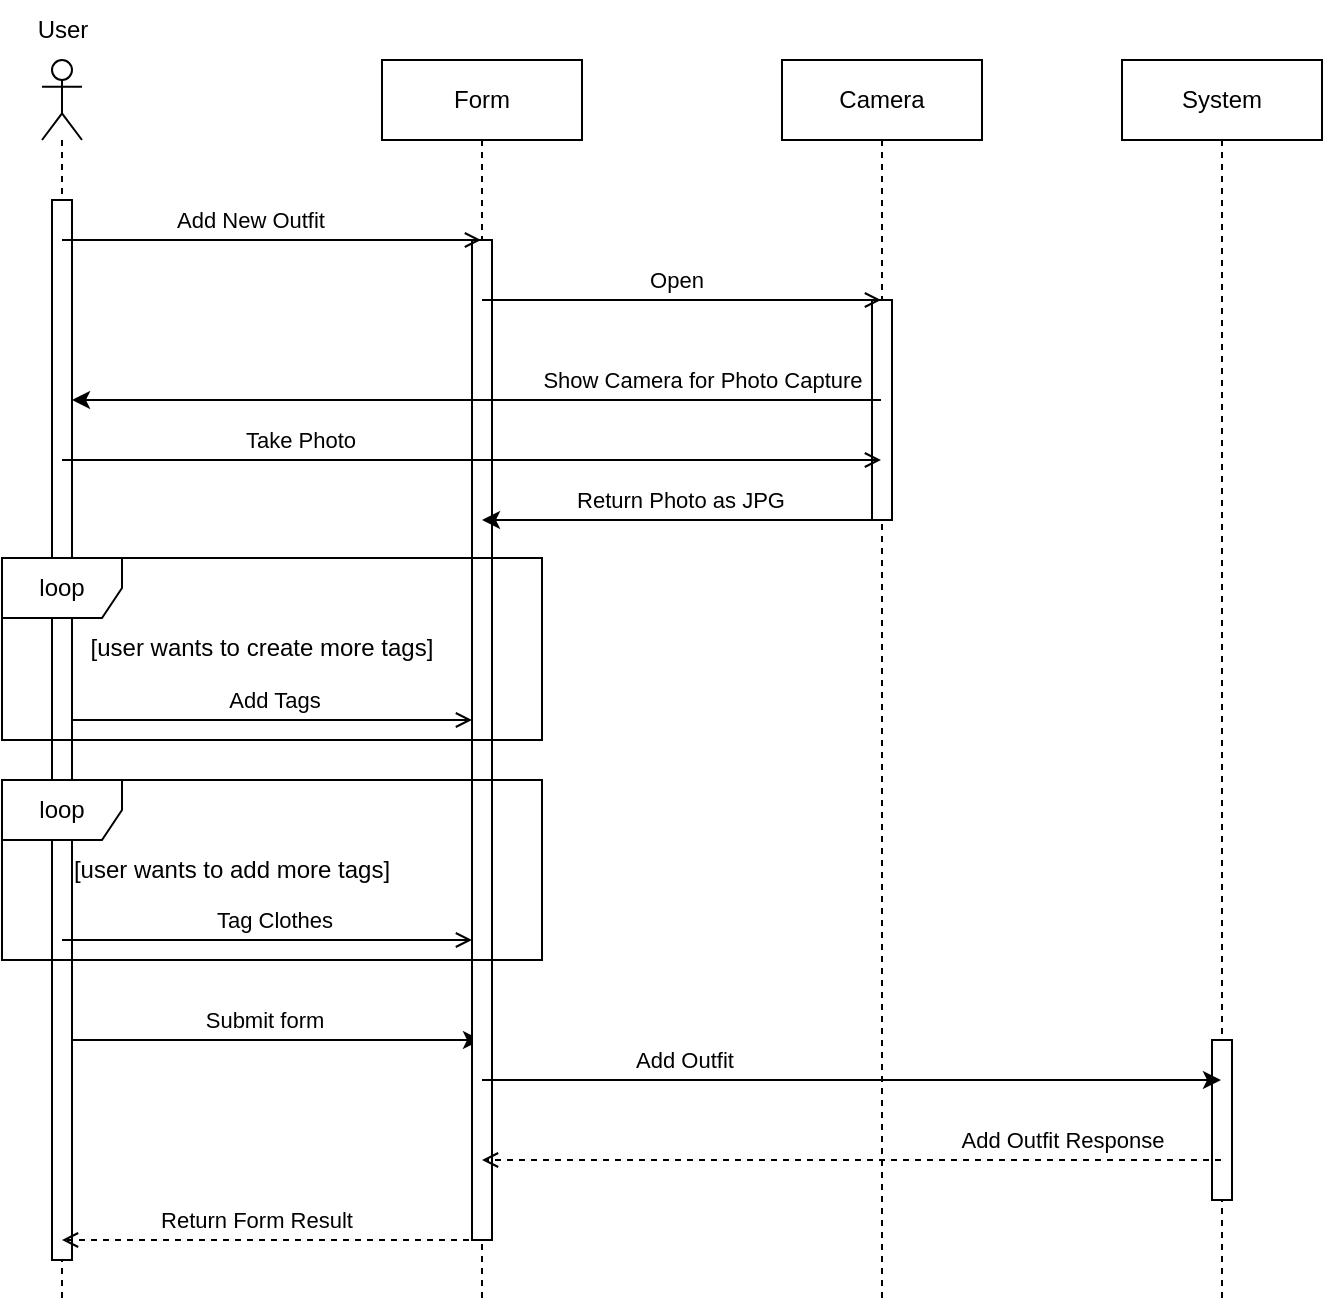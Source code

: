 <mxfile version="25.0.1">
  <diagram name="Page-1" id="2DnxtzIVwM5QhD6xvI6n">
    <mxGraphModel dx="2074" dy="1140" grid="1" gridSize="10" guides="1" tooltips="1" connect="1" arrows="1" fold="1" page="1" pageScale="1" pageWidth="1169" pageHeight="827" math="0" shadow="0">
      <root>
        <mxCell id="0" />
        <mxCell id="1" parent="0" />
        <mxCell id="henXX230tS3J5aYqAU2k-24" style="edgeStyle=orthogonalEdgeStyle;rounded=0;orthogonalLoop=1;jettySize=auto;html=1;curved=0;endArrow=open;endFill=0;" parent="1" target="henXX230tS3J5aYqAU2k-41" edge="1">
          <mxGeometry relative="1" as="geometry">
            <mxPoint x="160" y="450" as="sourcePoint" />
            <mxPoint x="310" y="450" as="targetPoint" />
            <Array as="points">
              <mxPoint x="310" y="450" />
              <mxPoint x="310" y="450" />
            </Array>
          </mxGeometry>
        </mxCell>
        <mxCell id="henXX230tS3J5aYqAU2k-25" value="Add Tags" style="edgeLabel;html=1;align=center;verticalAlign=middle;resizable=0;points=[];labelBackgroundColor=none;" parent="henXX230tS3J5aYqAU2k-24" vertex="1" connectable="0">
          <mxGeometry x="0.087" y="2" relative="1" as="geometry">
            <mxPoint x="-6" y="-8" as="offset" />
          </mxGeometry>
        </mxCell>
        <mxCell id="henXX230tS3J5aYqAU2k-30" style="edgeStyle=orthogonalEdgeStyle;rounded=0;orthogonalLoop=1;jettySize=auto;html=1;curved=0;" parent="1" source="henXX230tS3J5aYqAU2k-1" target="henXX230tS3J5aYqAU2k-5" edge="1">
          <mxGeometry relative="1" as="geometry">
            <Array as="points">
              <mxPoint x="230" y="610" />
              <mxPoint x="230" y="610" />
            </Array>
          </mxGeometry>
        </mxCell>
        <mxCell id="henXX230tS3J5aYqAU2k-31" value="Submit form" style="edgeLabel;html=1;align=center;verticalAlign=middle;resizable=0;points=[];labelBackgroundColor=none;" parent="henXX230tS3J5aYqAU2k-30" vertex="1" connectable="0">
          <mxGeometry x="-0.153" y="-2" relative="1" as="geometry">
            <mxPoint x="12" y="-12" as="offset" />
          </mxGeometry>
        </mxCell>
        <mxCell id="henXX230tS3J5aYqAU2k-1" value="" style="shape=umlLifeline;perimeter=lifelinePerimeter;whiteSpace=wrap;html=1;container=1;dropTarget=0;collapsible=0;recursiveResize=0;outlineConnect=0;portConstraint=eastwest;newEdgeStyle={&quot;curved&quot;:0,&quot;rounded&quot;:0};participant=umlActor;size=40;fillColor=default;" parent="1" vertex="1">
          <mxGeometry x="150" y="120" width="20" height="620" as="geometry" />
        </mxCell>
        <mxCell id="henXX230tS3J5aYqAU2k-15" value="" style="html=1;points=[[0,0,0,0,5],[0,1,0,0,-5],[1,0,0,0,5],[1,1,0,0,-5]];perimeter=orthogonalPerimeter;outlineConnect=0;targetShapes=umlLifeline;portConstraint=eastwest;newEdgeStyle={&quot;curved&quot;:0,&quot;rounded&quot;:0};fillColor=default;" parent="henXX230tS3J5aYqAU2k-1" vertex="1">
          <mxGeometry x="5" y="70" width="10" height="530" as="geometry" />
        </mxCell>
        <mxCell id="henXX230tS3J5aYqAU2k-2" value="User" style="text;html=1;align=center;verticalAlign=middle;resizable=0;points=[];autosize=1;strokeColor=none;fillColor=none;" parent="1" vertex="1">
          <mxGeometry x="135" y="90" width="50" height="30" as="geometry" />
        </mxCell>
        <mxCell id="henXX230tS3J5aYqAU2k-4" value="Camera" style="shape=umlLifeline;perimeter=lifelinePerimeter;whiteSpace=wrap;html=1;container=1;dropTarget=0;collapsible=0;recursiveResize=0;outlineConnect=0;portConstraint=eastwest;newEdgeStyle={&quot;curved&quot;:0,&quot;rounded&quot;:0};fillColor=default;" parent="1" vertex="1">
          <mxGeometry x="520" y="120" width="100" height="620" as="geometry" />
        </mxCell>
        <mxCell id="henXX230tS3J5aYqAU2k-44" value="" style="html=1;points=[[0,0,0,0,5],[0,1,0,0,-5],[1,0,0,0,5],[1,1,0,0,-5]];perimeter=orthogonalPerimeter;outlineConnect=0;targetShapes=umlLifeline;portConstraint=eastwest;newEdgeStyle={&quot;curved&quot;:0,&quot;rounded&quot;:0};" parent="henXX230tS3J5aYqAU2k-4" vertex="1">
          <mxGeometry x="45" y="120" width="10" height="110" as="geometry" />
        </mxCell>
        <mxCell id="henXX230tS3J5aYqAU2k-39" style="edgeStyle=orthogonalEdgeStyle;rounded=0;orthogonalLoop=1;jettySize=auto;html=1;curved=0;endArrow=open;endFill=0;dashed=1;" parent="1" source="henXX230tS3J5aYqAU2k-5" target="henXX230tS3J5aYqAU2k-1" edge="1">
          <mxGeometry relative="1" as="geometry">
            <Array as="points">
              <mxPoint x="230" y="710" />
              <mxPoint x="230" y="710" />
            </Array>
          </mxGeometry>
        </mxCell>
        <mxCell id="henXX230tS3J5aYqAU2k-40" value="Return Form Result" style="edgeLabel;html=1;align=center;verticalAlign=middle;resizable=0;points=[];labelBackgroundColor=none;" parent="henXX230tS3J5aYqAU2k-39" vertex="1" connectable="0">
          <mxGeometry x="0.073" y="1" relative="1" as="geometry">
            <mxPoint y="-11" as="offset" />
          </mxGeometry>
        </mxCell>
        <mxCell id="henXX230tS3J5aYqAU2k-5" value="Form" style="shape=umlLifeline;perimeter=lifelinePerimeter;whiteSpace=wrap;html=1;container=1;dropTarget=0;collapsible=0;recursiveResize=0;outlineConnect=0;portConstraint=eastwest;newEdgeStyle={&quot;curved&quot;:0,&quot;rounded&quot;:0};fillColor=default;" parent="1" vertex="1">
          <mxGeometry x="320" y="120" width="100" height="620" as="geometry" />
        </mxCell>
        <mxCell id="henXX230tS3J5aYqAU2k-41" value="" style="html=1;points=[[0,0,0,0,5],[0,1,0,0,-5],[1,0,0,0,5],[1,1,0,0,-5]];perimeter=orthogonalPerimeter;outlineConnect=0;targetShapes=umlLifeline;portConstraint=eastwest;newEdgeStyle={&quot;curved&quot;:0,&quot;rounded&quot;:0};" parent="henXX230tS3J5aYqAU2k-5" vertex="1">
          <mxGeometry x="45" y="90" width="10" height="500" as="geometry" />
        </mxCell>
        <mxCell id="henXX230tS3J5aYqAU2k-6" value="System" style="shape=umlLifeline;perimeter=lifelinePerimeter;whiteSpace=wrap;html=1;container=1;dropTarget=0;collapsible=0;recursiveResize=0;outlineConnect=0;portConstraint=eastwest;newEdgeStyle={&quot;curved&quot;:0,&quot;rounded&quot;:0};fillColor=default;" parent="1" vertex="1">
          <mxGeometry x="690" y="120" width="100" height="620" as="geometry" />
        </mxCell>
        <mxCell id="henXX230tS3J5aYqAU2k-45" value="" style="html=1;points=[[0,0,0,0,5],[0,1,0,0,-5],[1,0,0,0,5],[1,1,0,0,-5]];perimeter=orthogonalPerimeter;outlineConnect=0;targetShapes=umlLifeline;portConstraint=eastwest;newEdgeStyle={&quot;curved&quot;:0,&quot;rounded&quot;:0};" parent="henXX230tS3J5aYqAU2k-6" vertex="1">
          <mxGeometry x="45" y="490" width="10" height="80" as="geometry" />
        </mxCell>
        <mxCell id="henXX230tS3J5aYqAU2k-26" style="edgeStyle=orthogonalEdgeStyle;rounded=0;orthogonalLoop=1;jettySize=auto;html=1;curved=0;endArrow=open;endFill=0;" parent="1" target="henXX230tS3J5aYqAU2k-41" edge="1">
          <mxGeometry relative="1" as="geometry">
            <mxPoint x="160" y="560" as="sourcePoint" />
            <mxPoint x="310" y="560" as="targetPoint" />
            <Array as="points">
              <mxPoint x="320" y="560" />
              <mxPoint x="320" y="560" />
            </Array>
          </mxGeometry>
        </mxCell>
        <mxCell id="henXX230tS3J5aYqAU2k-27" value="Tag Clothes" style="edgeLabel;html=1;align=center;verticalAlign=middle;resizable=0;points=[];labelBackgroundColor=none;" parent="henXX230tS3J5aYqAU2k-26" vertex="1" connectable="0">
          <mxGeometry x="0.087" y="2" relative="1" as="geometry">
            <mxPoint x="-6" y="-8" as="offset" />
          </mxGeometry>
        </mxCell>
        <mxCell id="henXX230tS3J5aYqAU2k-29" value="[user wants to add more tags]" style="text;html=1;align=center;verticalAlign=middle;whiteSpace=wrap;rounded=0;" parent="1" vertex="1">
          <mxGeometry x="160" y="510" width="170" height="30" as="geometry" />
        </mxCell>
        <mxCell id="henXX230tS3J5aYqAU2k-23" value="[user wants to create more tags]" style="text;html=1;align=center;verticalAlign=middle;whiteSpace=wrap;rounded=0;" parent="1" vertex="1">
          <mxGeometry x="170" y="399" width="180" height="30" as="geometry" />
        </mxCell>
        <mxCell id="henXX230tS3J5aYqAU2k-22" value="loop" style="shape=umlFrame;whiteSpace=wrap;html=1;pointerEvents=0;" parent="1" vertex="1">
          <mxGeometry x="130" y="369" width="270" height="91" as="geometry" />
        </mxCell>
        <mxCell id="henXX230tS3J5aYqAU2k-28" value="loop" style="shape=umlFrame;whiteSpace=wrap;html=1;pointerEvents=0;" parent="1" vertex="1">
          <mxGeometry x="130" y="480" width="270" height="90" as="geometry" />
        </mxCell>
        <mxCell id="henXX230tS3J5aYqAU2k-20" style="edgeStyle=orthogonalEdgeStyle;rounded=0;orthogonalLoop=1;jettySize=auto;html=1;curved=0;endArrow=open;endFill=0;" parent="1" source="henXX230tS3J5aYqAU2k-5" target="henXX230tS3J5aYqAU2k-4" edge="1">
          <mxGeometry relative="1" as="geometry">
            <Array as="points">
              <mxPoint x="490" y="240" />
              <mxPoint x="490" y="240" />
            </Array>
          </mxGeometry>
        </mxCell>
        <mxCell id="henXX230tS3J5aYqAU2k-21" value="Open" style="edgeLabel;html=1;align=center;verticalAlign=middle;resizable=0;points=[];labelBackgroundColor=none;" parent="henXX230tS3J5aYqAU2k-20" vertex="1" connectable="0">
          <mxGeometry x="-0.039" relative="1" as="geometry">
            <mxPoint x="1" y="-10" as="offset" />
          </mxGeometry>
        </mxCell>
        <mxCell id="henXX230tS3J5aYqAU2k-9" style="edgeStyle=orthogonalEdgeStyle;rounded=0;orthogonalLoop=1;jettySize=auto;html=1;curved=0;endArrow=open;endFill=0;" parent="1" source="henXX230tS3J5aYqAU2k-1" target="henXX230tS3J5aYqAU2k-5" edge="1">
          <mxGeometry relative="1" as="geometry">
            <Array as="points">
              <mxPoint x="240" y="210" />
              <mxPoint x="240" y="210" />
            </Array>
          </mxGeometry>
        </mxCell>
        <mxCell id="henXX230tS3J5aYqAU2k-12" value="Add New Outfit" style="edgeLabel;html=1;align=center;verticalAlign=middle;resizable=0;points=[];labelBackgroundColor=none;" parent="henXX230tS3J5aYqAU2k-9" vertex="1" connectable="0">
          <mxGeometry x="-0.108" y="4" relative="1" as="geometry">
            <mxPoint y="-6" as="offset" />
          </mxGeometry>
        </mxCell>
        <mxCell id="4" style="edgeStyle=none;html=1;curved=0;rounded=0;" parent="1" source="henXX230tS3J5aYqAU2k-4" target="henXX230tS3J5aYqAU2k-15" edge="1">
          <mxGeometry relative="1" as="geometry">
            <mxPoint x="180" y="260" as="targetPoint" />
            <Array as="points">
              <mxPoint x="360" y="290" />
            </Array>
          </mxGeometry>
        </mxCell>
        <mxCell id="6" value="Show Camera for Photo Capture" style="edgeLabel;html=1;align=center;verticalAlign=middle;resizable=0;points=[];labelBackgroundColor=none;" parent="4" vertex="1" connectable="0">
          <mxGeometry x="-0.577" relative="1" as="geometry">
            <mxPoint x="-4" y="-10" as="offset" />
          </mxGeometry>
        </mxCell>
        <mxCell id="henXX230tS3J5aYqAU2k-46" style="edgeStyle=orthogonalEdgeStyle;rounded=0;orthogonalLoop=1;jettySize=auto;html=1;curved=0;endArrow=open;endFill=0;" parent="1" target="henXX230tS3J5aYqAU2k-4" edge="1">
          <mxGeometry relative="1" as="geometry">
            <mxPoint x="160" y="320" as="sourcePoint" />
            <mxPoint x="490" y="320" as="targetPoint" />
            <Array as="points">
              <mxPoint x="440" y="320" />
              <mxPoint x="440" y="320" />
            </Array>
          </mxGeometry>
        </mxCell>
        <mxCell id="henXX230tS3J5aYqAU2k-47" value="Take Photo" style="edgeLabel;html=1;align=center;verticalAlign=middle;resizable=0;points=[];labelBackgroundColor=none;" parent="henXX230tS3J5aYqAU2k-46" vertex="1" connectable="0">
          <mxGeometry x="0.224" y="-1" relative="1" as="geometry">
            <mxPoint x="-132" y="-11" as="offset" />
          </mxGeometry>
        </mxCell>
        <mxCell id="henXX230tS3J5aYqAU2k-18" style="edgeStyle=orthogonalEdgeStyle;rounded=0;orthogonalLoop=1;jettySize=auto;html=1;curved=0;" parent="1" source="henXX230tS3J5aYqAU2k-4" target="henXX230tS3J5aYqAU2k-5" edge="1">
          <mxGeometry relative="1" as="geometry">
            <mxPoint x="489.5" y="370" as="sourcePoint" />
            <mxPoint x="309.5" y="370" as="targetPoint" />
            <Array as="points">
              <mxPoint x="430" y="350" />
              <mxPoint x="430" y="350" />
            </Array>
          </mxGeometry>
        </mxCell>
        <mxCell id="henXX230tS3J5aYqAU2k-19" value="Return Photo as JPG" style="edgeLabel;html=1;align=center;verticalAlign=middle;resizable=0;points=[];labelBackgroundColor=none;" parent="henXX230tS3J5aYqAU2k-18" vertex="1" connectable="0">
          <mxGeometry x="0.161" y="-2" relative="1" as="geometry">
            <mxPoint x="15" y="-8" as="offset" />
          </mxGeometry>
        </mxCell>
        <mxCell id="henXX230tS3J5aYqAU2k-34" style="edgeStyle=orthogonalEdgeStyle;rounded=0;orthogonalLoop=1;jettySize=auto;html=1;curved=0;" parent="1" source="henXX230tS3J5aYqAU2k-5" target="henXX230tS3J5aYqAU2k-6" edge="1">
          <mxGeometry relative="1" as="geometry">
            <Array as="points">
              <mxPoint x="470" y="630" />
              <mxPoint x="470" y="630" />
            </Array>
          </mxGeometry>
        </mxCell>
        <mxCell id="henXX230tS3J5aYqAU2k-37" value="Add Outfit" style="edgeLabel;html=1;align=center;verticalAlign=middle;resizable=0;points=[];labelBackgroundColor=none;" parent="henXX230tS3J5aYqAU2k-34" vertex="1" connectable="0">
          <mxGeometry x="-0.343" y="2" relative="1" as="geometry">
            <mxPoint x="-21" y="-8" as="offset" />
          </mxGeometry>
        </mxCell>
        <mxCell id="henXX230tS3J5aYqAU2k-36" style="edgeStyle=orthogonalEdgeStyle;rounded=0;orthogonalLoop=1;jettySize=auto;html=1;curved=0;endArrow=open;endFill=0;dashed=1;" parent="1" source="henXX230tS3J5aYqAU2k-6" target="henXX230tS3J5aYqAU2k-5" edge="1">
          <mxGeometry relative="1" as="geometry">
            <Array as="points">
              <mxPoint x="500" y="670" />
              <mxPoint x="500" y="670" />
            </Array>
          </mxGeometry>
        </mxCell>
        <mxCell id="henXX230tS3J5aYqAU2k-38" value="Add Outfit Response" style="edgeLabel;html=1;align=center;verticalAlign=middle;resizable=0;points=[];labelBackgroundColor=none;" parent="henXX230tS3J5aYqAU2k-36" vertex="1" connectable="0">
          <mxGeometry x="-0.062" y="-1" relative="1" as="geometry">
            <mxPoint x="94" y="-9" as="offset" />
          </mxGeometry>
        </mxCell>
      </root>
    </mxGraphModel>
  </diagram>
</mxfile>
